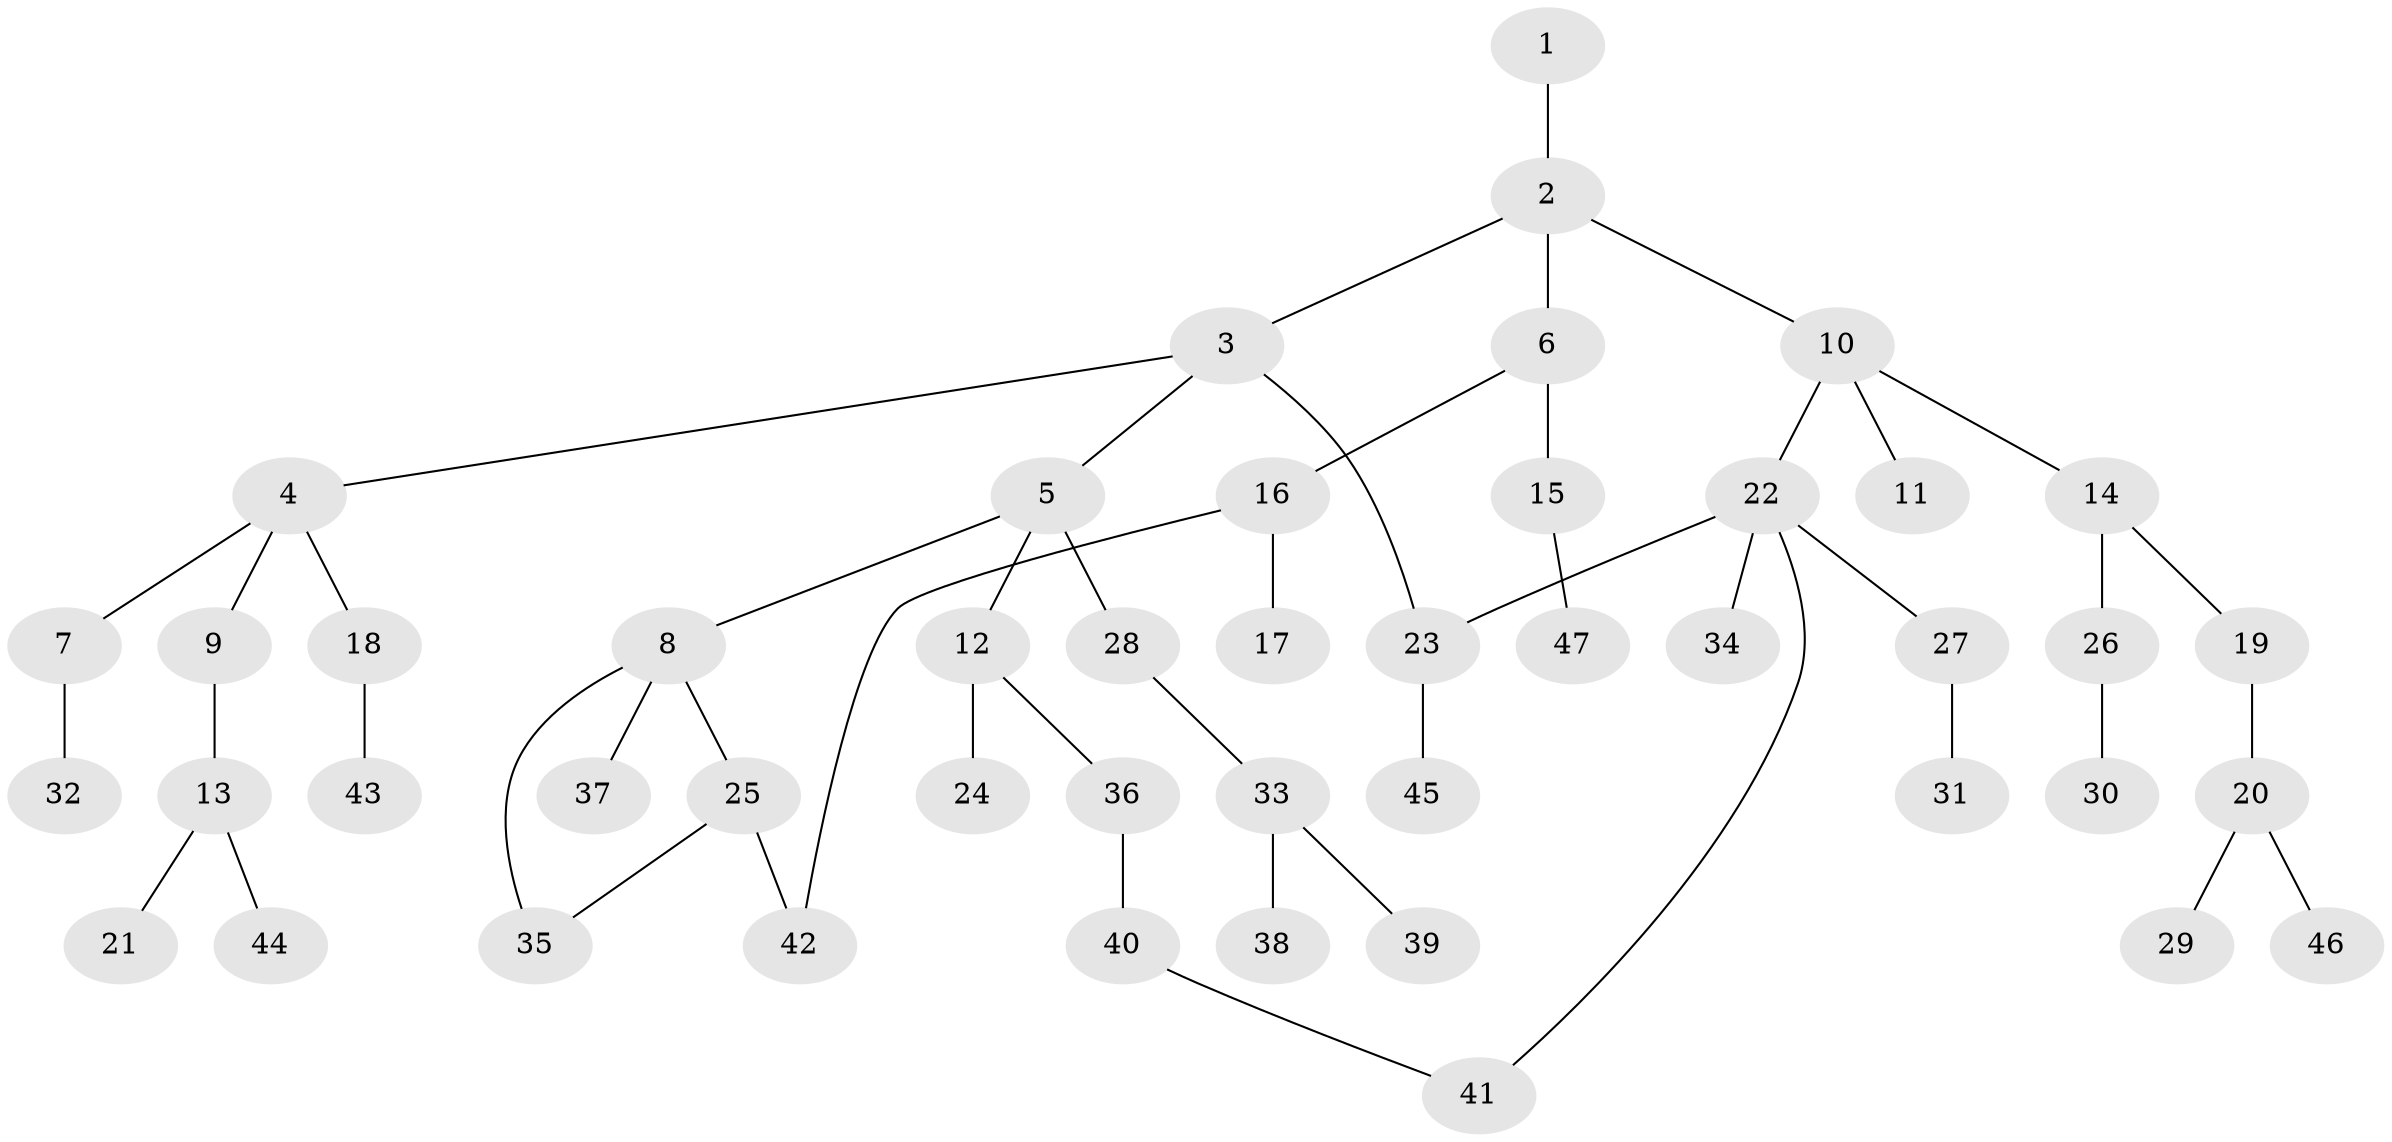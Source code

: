 // original degree distribution, {2: 0.2564102564102564, 5: 0.0641025641025641, 4: 0.08974358974358974, 3: 0.11538461538461539, 1: 0.46153846153846156, 6: 0.01282051282051282}
// Generated by graph-tools (version 1.1) at 2025/48/03/04/25 22:48:51]
// undirected, 47 vertices, 50 edges
graph export_dot {
  node [color=gray90,style=filled];
  1;
  2;
  3;
  4;
  5;
  6;
  7;
  8;
  9;
  10;
  11;
  12;
  13;
  14;
  15;
  16;
  17;
  18;
  19;
  20;
  21;
  22;
  23;
  24;
  25;
  26;
  27;
  28;
  29;
  30;
  31;
  32;
  33;
  34;
  35;
  36;
  37;
  38;
  39;
  40;
  41;
  42;
  43;
  44;
  45;
  46;
  47;
  1 -- 2 [weight=1.0];
  2 -- 3 [weight=1.0];
  2 -- 6 [weight=1.0];
  2 -- 10 [weight=1.0];
  3 -- 4 [weight=1.0];
  3 -- 5 [weight=1.0];
  3 -- 23 [weight=1.0];
  4 -- 7 [weight=1.0];
  4 -- 9 [weight=1.0];
  4 -- 18 [weight=1.0];
  5 -- 8 [weight=1.0];
  5 -- 12 [weight=1.0];
  5 -- 28 [weight=1.0];
  6 -- 15 [weight=1.0];
  6 -- 16 [weight=1.0];
  7 -- 32 [weight=1.0];
  8 -- 25 [weight=1.0];
  8 -- 35 [weight=1.0];
  8 -- 37 [weight=1.0];
  9 -- 13 [weight=1.0];
  10 -- 11 [weight=1.0];
  10 -- 14 [weight=1.0];
  10 -- 22 [weight=1.0];
  12 -- 24 [weight=1.0];
  12 -- 36 [weight=1.0];
  13 -- 21 [weight=1.0];
  13 -- 44 [weight=1.0];
  14 -- 19 [weight=1.0];
  14 -- 26 [weight=1.0];
  15 -- 47 [weight=1.0];
  16 -- 17 [weight=1.0];
  16 -- 42 [weight=1.0];
  18 -- 43 [weight=1.0];
  19 -- 20 [weight=1.0];
  20 -- 29 [weight=1.0];
  20 -- 46 [weight=1.0];
  22 -- 23 [weight=1.0];
  22 -- 27 [weight=1.0];
  22 -- 34 [weight=1.0];
  22 -- 41 [weight=1.0];
  23 -- 45 [weight=2.0];
  25 -- 35 [weight=1.0];
  25 -- 42 [weight=1.0];
  26 -- 30 [weight=1.0];
  27 -- 31 [weight=1.0];
  28 -- 33 [weight=1.0];
  33 -- 38 [weight=1.0];
  33 -- 39 [weight=1.0];
  36 -- 40 [weight=1.0];
  40 -- 41 [weight=1.0];
}
